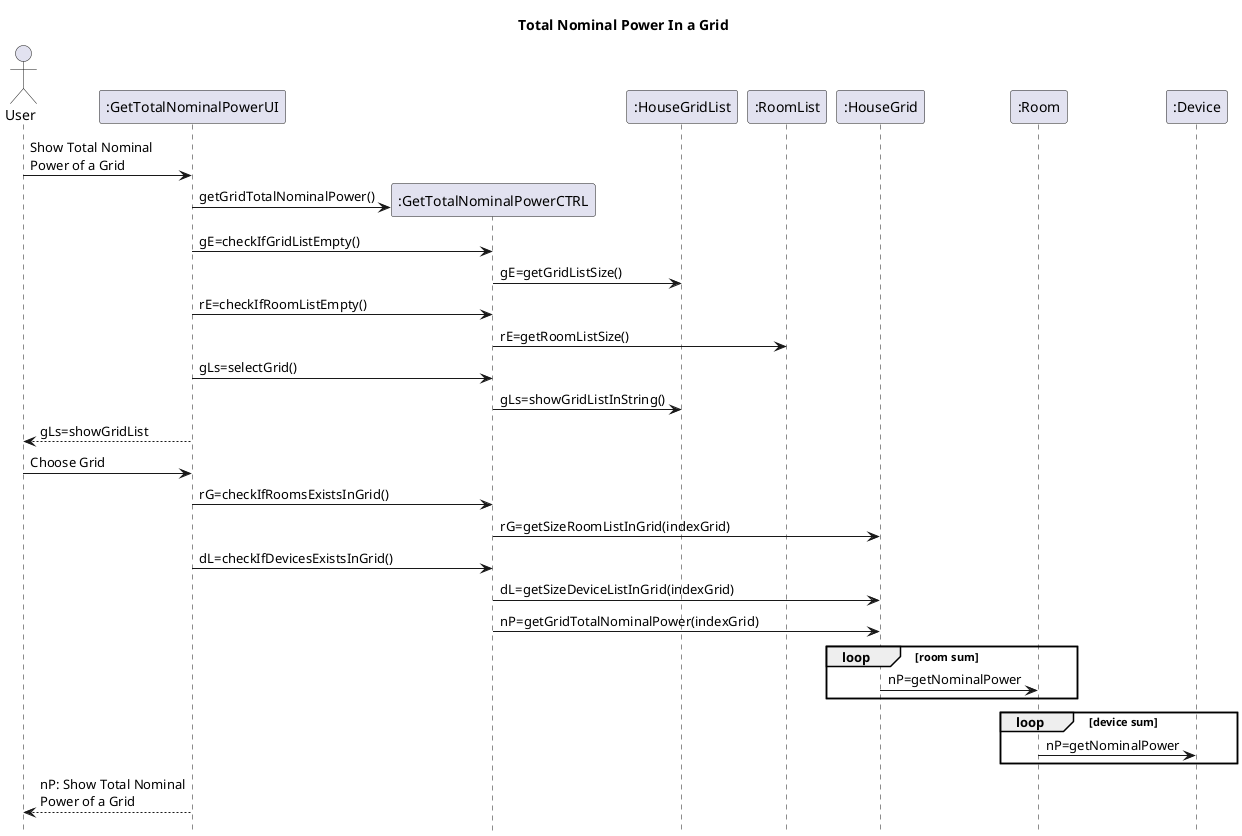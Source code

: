 @startuml
title Total Nominal Power In a Grid
hidefootbox
actor User

User -> ":GetTotalNominalPowerUI": Show Total Nominal\nPower of a Grid
create ":GetTotalNominalPowerCTRL"
":GetTotalNominalPowerUI" -> ":GetTotalNominalPowerCTRL": getGridTotalNominalPower()

":GetTotalNominalPowerUI" -> ":GetTotalNominalPowerCTRL": gE=checkIfGridListEmpty()
":GetTotalNominalPowerCTRL" -> ":HouseGridList": gE=getGridListSize()

":GetTotalNominalPowerUI" -> ":GetTotalNominalPowerCTRL": rE=checkIfRoomListEmpty()
":GetTotalNominalPowerCTRL" -> ":RoomList": rE=getRoomListSize()

":GetTotalNominalPowerUI" -> ":GetTotalNominalPowerCTRL": gLs=selectGrid()
":GetTotalNominalPowerCTRL" -> ":HouseGridList": gLs=showGridListInString()
":GetTotalNominalPowerUI" --> User: gLs=showGridList
User -> ":GetTotalNominalPowerUI": Choose Grid

":GetTotalNominalPowerUI" -> ":GetTotalNominalPowerCTRL": rG=checkIfRoomsExistsInGrid()
":GetTotalNominalPowerCTRL" -> ":HouseGrid": rG=getSizeRoomListInGrid(indexGrid)

":GetTotalNominalPowerUI" -> ":GetTotalNominalPowerCTRL": dL=checkIfDevicesExistsInGrid()
":GetTotalNominalPowerCTRL" -> ":HouseGrid": dL=getSizeDeviceListInGrid(indexGrid)

":GetTotalNominalPowerCTRL" -> ":HouseGrid": nP=getGridTotalNominalPower(indexGrid)
loop room sum
    ":HouseGrid" -> ":Room": nP=getNominalPower
   end

 loop device sum
    ":Room" -> ":Device": nP=getNominalPower
   end
":GetTotalNominalPowerUI" -->User: nP: Show Total Nominal\nPower of a Grid



@enduml